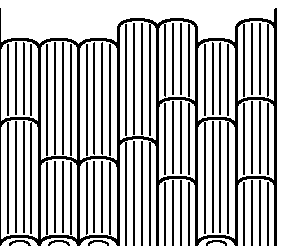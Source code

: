 u = 0.5cm;

randomseed := 435;

def drawLog(expr l) =
    %draw((x, y)--(x + 1, y)--(x + 1, y + l)--(x, y + l)--cycle) scaled u;
    pickup pencircle;
    path p;
    p = (x, y)--(x, y + l){up}..(x + 0.5, y + l + 0.25)..(x + 1, y + l){down}--(x + 1, y);
    draw p scaled u;
    if f = 1 :
        draw((x, y)..(x + 0.5, y + 0.25)..(x + 1, y)..(x + 0.5, y - 0.25)..cycle) scaled u;
        pickup pencircle scaled .5;
        draw((x + 0.25, y)..(x + 0.5, y + 0.125)..(x + 0.75, y)..(x + 0.5, y - 0.125)..cycle) scaled u;
    fi;

    n := 4;    
    for i := 1 upto n :
      xx := x + i / (n + 1);
      pickup pencircle scaled .5;
      pair a, b;
      b := p intersectionpoint ((xx, 0)--(xx, 1000));
      a := b shifted (0, -l);

      b := b shifted (0, -0.1);
      a := a shifted (0, 0.1);

      draw(a--b) scaled u;      
    endfor;

    y := y + l;
    f := 0;
enddef;

def nextRow =
    x := x + 1;
    y := 0;
    f := 1;
enddef;

beginfig(1)
    x := 0;    
    y := 0;

    h := 5;
    hh := 1;
    f := 1;

    pickup pencircle;
    draw((0,-hh)--(0,h+hh)) scaled u;

    drawLog(3);drawLog(2);nextRow;
    drawLog(2);drawLog(3);nextRow;
    drawLog(2);drawLog(3);nextRow;
    y := -0.5; drawLog(3);drawLog(3);nextRow;
    y := -0.5; drawLog(2);drawLog(2);drawLog(2);nextRow;
    drawLog(3);drawLog(2);nextRow;
    y := -0.5; drawLog(2);drawLog(2);drawLog(2);nextRow;

    pickup pencircle;
    draw((x,-hh)--(x,h+hh)) scaled u;
endfig;

end